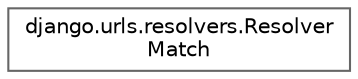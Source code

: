 digraph "Graphical Class Hierarchy"
{
 // LATEX_PDF_SIZE
  bgcolor="transparent";
  edge [fontname=Helvetica,fontsize=10,labelfontname=Helvetica,labelfontsize=10];
  node [fontname=Helvetica,fontsize=10,shape=box,height=0.2,width=0.4];
  rankdir="LR";
  Node0 [id="Node000000",label="django.urls.resolvers.Resolver\lMatch",height=0.2,width=0.4,color="grey40", fillcolor="white", style="filled",URL="$classdjango_1_1urls_1_1resolvers_1_1_resolver_match.html",tooltip=" "];
}
